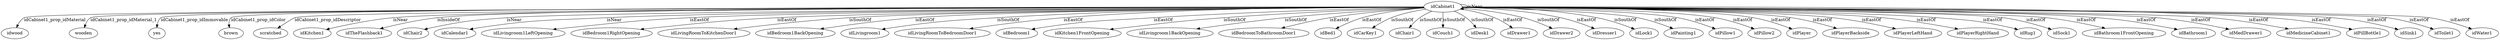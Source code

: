 digraph  {
idCabinet1 [node_type=entity_node];
idwood [node_type=property_node];
wooden [node_type=property_node];
yes [node_type=property_node];
brown [node_type=property_node];
scratched [node_type=property_node];
idKitchen1 [node_type=entity_node];
idTheFlashback1 [node_type=entity_node];
idChair2 [node_type=entity_node];
idCalendar1 [node_type=entity_node];
idLivingroom1LeftOpening [node_type=entity_node];
idBedroom1RightOpening [node_type=entity_node];
idLivingRoomToKitchenDoor1 [node_type=entity_node];
idBedroom1BackOpening [node_type=entity_node];
idLivingroom1 [node_type=entity_node];
idLivingRoomToBedroomDoor1 [node_type=entity_node];
idBedroom1 [node_type=entity_node];
idKitchen1FrontOpening [node_type=entity_node];
idLivingroom1BackOpening [node_type=entity_node];
idBedroomToBathroomDoor1 [node_type=entity_node];
idBed1 [node_type=entity_node];
idCarKey1 [node_type=entity_node];
idChair1 [node_type=entity_node];
idCouch1 [node_type=entity_node];
idDesk1 [node_type=entity_node];
idDrawer1 [node_type=entity_node];
idDrawer2 [node_type=entity_node];
idDresser1 [node_type=entity_node];
idLock1 [node_type=entity_node];
idPainting1 [node_type=entity_node];
idPillow1 [node_type=entity_node];
idPillow2 [node_type=entity_node];
idPlayer [node_type=entity_node];
idPlayerBackside [node_type=entity_node];
idPlayerLeftHand [node_type=entity_node];
idPlayerRightHand [node_type=entity_node];
idRug1 [node_type=entity_node];
idSock1 [node_type=entity_node];
idBathroom1FrontOpening [node_type=entity_node];
idBathroom1 [node_type=entity_node];
idMedDrawer1 [node_type=entity_node];
idMedicineCabinet1 [node_type=entity_node];
idPillBottle1 [node_type=entity_node];
idSink1 [node_type=entity_node];
idToilet1 [node_type=entity_node];
idWater1 [node_type=entity_node];
idCabinet1 -> idwood  [edge_type=property, label=idCabinet1_prop_idMaterial];
idCabinet1 -> wooden  [edge_type=property, label=idCabinet1_prop_idMaterial_1];
idCabinet1 -> yes  [edge_type=property, label=idCabinet1_prop_idImmovable];
idCabinet1 -> brown  [edge_type=property, label=idCabinet1_prop_idColor];
idCabinet1 -> scratched  [edge_type=property, label=idCabinet1_prop_idDescriptor];
idCabinet1 -> idKitchen1  [edge_type=relationship, label=isNear];
idCabinet1 -> idTheFlashback1  [edge_type=relationship, label=isInsideOf];
idCabinet1 -> idChair2  [edge_type=relationship, label=isNear];
idCabinet1 -> idCalendar1  [edge_type=relationship, label=isNear];
idCabinet1 -> idCabinet1  [edge_type=relationship, label=isNear];
idCabinet1 -> idLivingroom1LeftOpening  [edge_type=relationship, label=isEastOf];
idCabinet1 -> idBedroom1RightOpening  [edge_type=relationship, label=isEastOf];
idCabinet1 -> idLivingRoomToKitchenDoor1  [edge_type=relationship, label=isSouthOf];
idCabinet1 -> idBedroom1BackOpening  [edge_type=relationship, label=isEastOf];
idCabinet1 -> idLivingroom1  [edge_type=relationship, label=isSouthOf];
idCabinet1 -> idLivingRoomToBedroomDoor1  [edge_type=relationship, label=isEastOf];
idCabinet1 -> idBedroom1  [edge_type=relationship, label=isEastOf];
idCabinet1 -> idKitchen1FrontOpening  [edge_type=relationship, label=isSouthOf];
idCabinet1 -> idLivingroom1BackOpening  [edge_type=relationship, label=isSouthOf];
idCabinet1 -> idBedroomToBathroomDoor1  [edge_type=relationship, label=isEastOf];
idCabinet1 -> idBed1  [edge_type=relationship, label=isEastOf];
idCabinet1 -> idCarKey1  [edge_type=relationship, label=isSouthOf];
idCabinet1 -> idChair1  [edge_type=relationship, label=isSouthOf];
idCabinet1 -> idCouch1  [edge_type=relationship, label=isSouthOf];
idCabinet1 -> idDesk1  [edge_type=relationship, label=isSouthOf];
idCabinet1 -> idDrawer1  [edge_type=relationship, label=isEastOf];
idCabinet1 -> idDrawer2  [edge_type=relationship, label=isSouthOf];
idCabinet1 -> idDresser1  [edge_type=relationship, label=isEastOf];
idCabinet1 -> idLock1  [edge_type=relationship, label=isSouthOf];
idCabinet1 -> idPainting1  [edge_type=relationship, label=isSouthOf];
idCabinet1 -> idPillow1  [edge_type=relationship, label=isEastOf];
idCabinet1 -> idPillow2  [edge_type=relationship, label=isEastOf];
idCabinet1 -> idPlayer  [edge_type=relationship, label=isEastOf];
idCabinet1 -> idPlayerBackside  [edge_type=relationship, label=isEastOf];
idCabinet1 -> idPlayerLeftHand  [edge_type=relationship, label=isEastOf];
idCabinet1 -> idPlayerRightHand  [edge_type=relationship, label=isEastOf];
idCabinet1 -> idRug1  [edge_type=relationship, label=isEastOf];
idCabinet1 -> idSock1  [edge_type=relationship, label=isEastOf];
idCabinet1 -> idBathroom1FrontOpening  [edge_type=relationship, label=isEastOf];
idCabinet1 -> idBathroom1  [edge_type=relationship, label=isEastOf];
idCabinet1 -> idMedDrawer1  [edge_type=relationship, label=isEastOf];
idCabinet1 -> idMedicineCabinet1  [edge_type=relationship, label=isEastOf];
idCabinet1 -> idPillBottle1  [edge_type=relationship, label=isEastOf];
idCabinet1 -> idSink1  [edge_type=relationship, label=isEastOf];
idCabinet1 -> idToilet1  [edge_type=relationship, label=isEastOf];
idCabinet1 -> idWater1  [edge_type=relationship, label=isEastOf];
}
